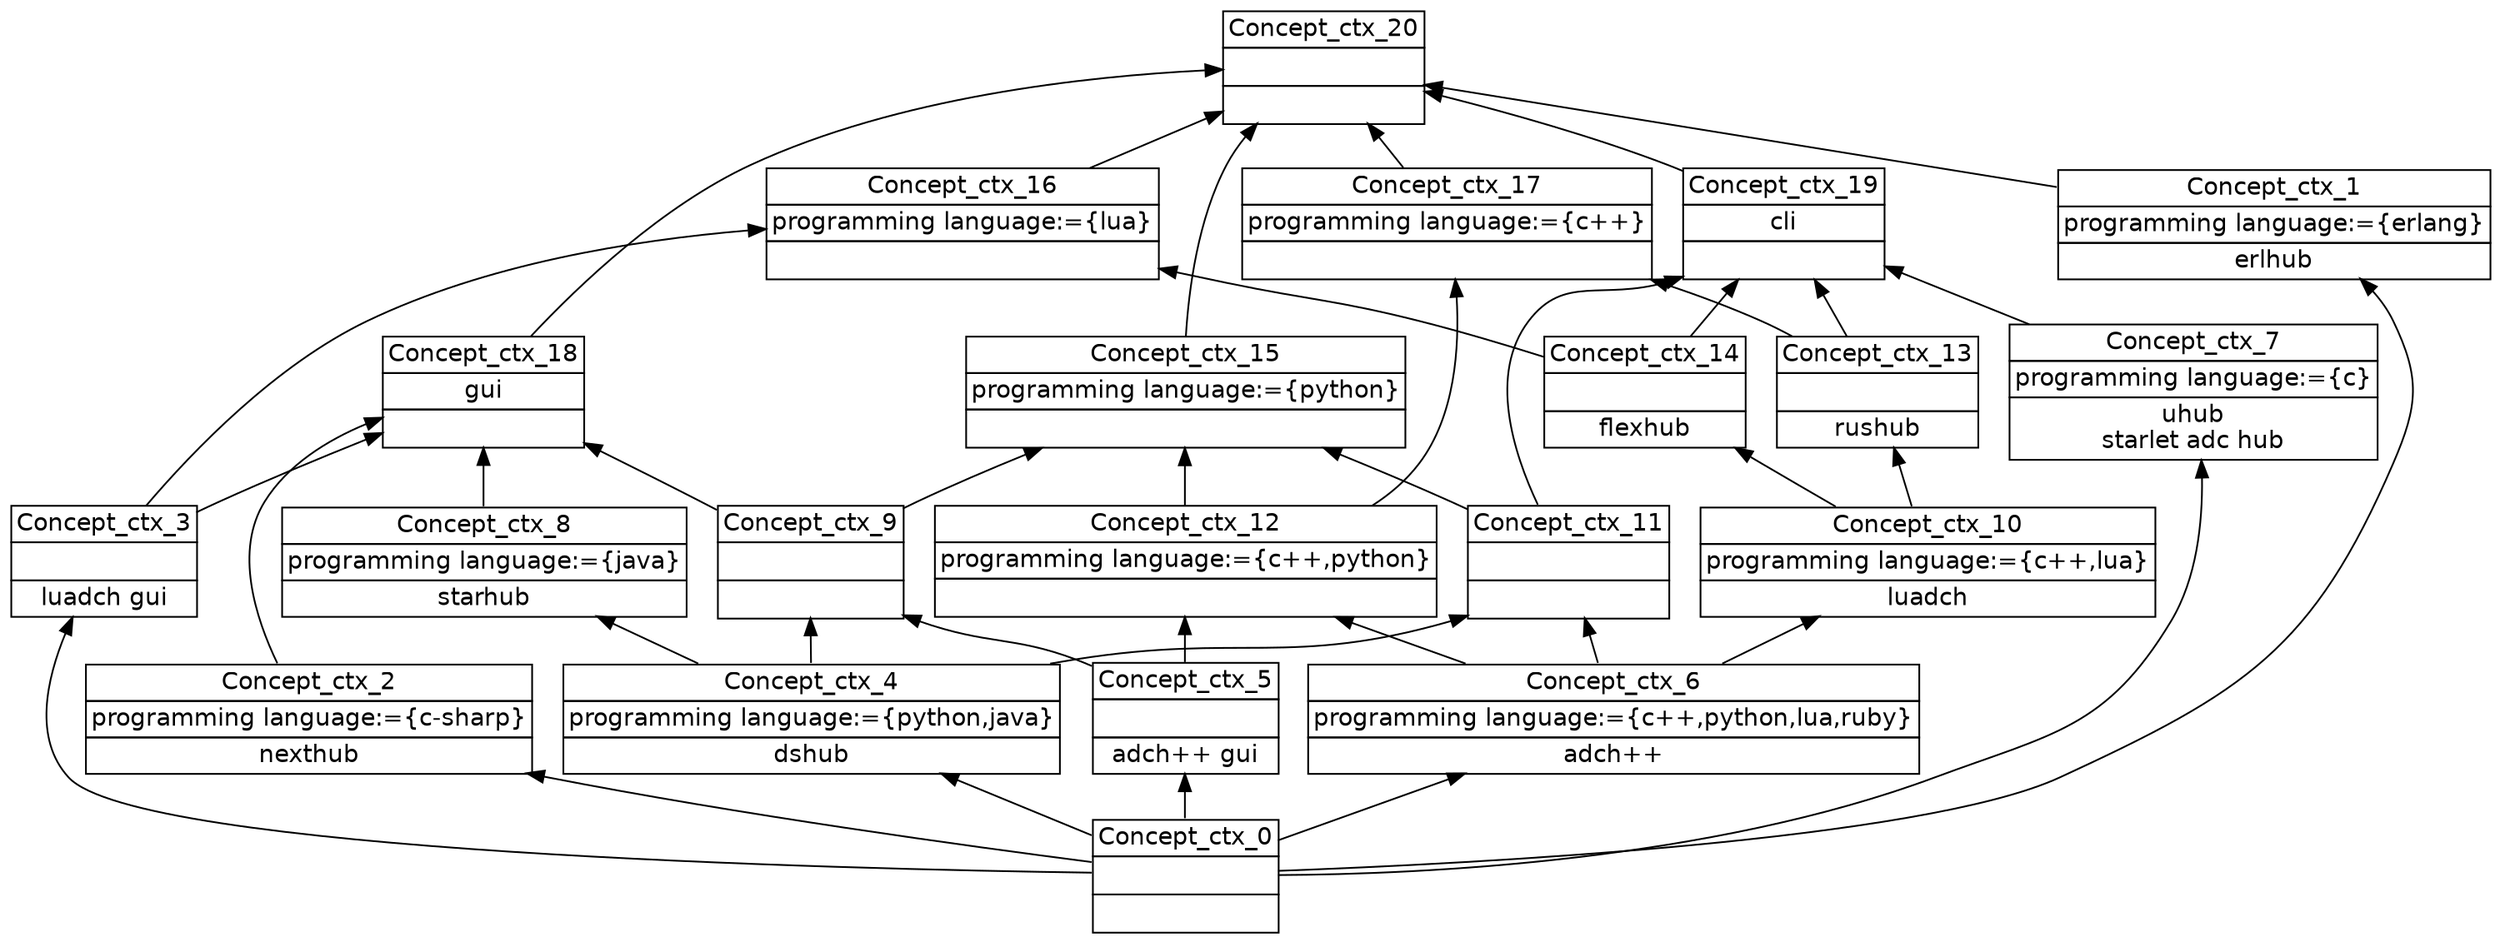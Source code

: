 digraph G { 
	rankdir=BT;
	margin=0;
	node [margin="0.03,0.03",fontname="DejaVu Sans"];
	ranksep=0.3;
	nodesep=0.2;
//graph[label="name:ctx,concept number:21,object number:12,attribute number:13"
0 [shape=none,label=<<table border="0" cellborder="1" cellspacing="0" port="p"><tr><td>Concept_ctx_20</td></tr><tr><td><br/></td></tr><tr><td><br/></td></tr></table>>];
1 [shape=none,label=<<table border="0" cellborder="1" cellspacing="0" port="p"><tr><td>Concept_ctx_18</td></tr><tr><td>gui<br/></td></tr><tr><td><br/></td></tr></table>>];
2 [shape=none,label=<<table border="0" cellborder="1" cellspacing="0" port="p"><tr><td>Concept_ctx_4</td></tr><tr><td>programming language:={python,java}<br/></td></tr><tr><td>dshub<br/></td></tr></table>>];
3 [shape=none,label=<<table border="0" cellborder="1" cellspacing="0" port="p"><tr><td>Concept_ctx_19</td></tr><tr><td>cli<br/></td></tr><tr><td><br/></td></tr></table>>];
4 [shape=none,label=<<table border="0" cellborder="1" cellspacing="0" port="p"><tr><td>Concept_ctx_0</td></tr><tr><td><br/></td></tr><tr><td><br/></td></tr></table>>];
5 [shape=none,label=<<table border="0" cellborder="1" cellspacing="0" port="p"><tr><td>Concept_ctx_13</td></tr><tr><td><br/></td></tr><tr><td>rushub<br/></td></tr></table>>];
6 [shape=none,label=<<table border="0" cellborder="1" cellspacing="0" port="p"><tr><td>Concept_ctx_5</td></tr><tr><td><br/></td></tr><tr><td>adch++ gui<br/></td></tr></table>>];
7 [shape=none,label=<<table border="0" cellborder="1" cellspacing="0" port="p"><tr><td>Concept_ctx_17</td></tr><tr><td>programming language:={c++}<br/></td></tr><tr><td><br/></td></tr></table>>];
8 [shape=none,label=<<table border="0" cellborder="1" cellspacing="0" port="p"><tr><td>Concept_ctx_7</td></tr><tr><td>programming language:={c}<br/></td></tr><tr><td>uhub<br/>starlet adc hub<br/></td></tr></table>>];
9 [shape=none,label=<<table border="0" cellborder="1" cellspacing="0" port="p"><tr><td>Concept_ctx_8</td></tr><tr><td>programming language:={java}<br/></td></tr><tr><td>starhub<br/></td></tr></table>>];
10 [shape=none,label=<<table border="0" cellborder="1" cellspacing="0" port="p"><tr><td>Concept_ctx_2</td></tr><tr><td>programming language:={c-sharp}<br/></td></tr><tr><td>nexthub<br/></td></tr></table>>];
11 [shape=none,label=<<table border="0" cellborder="1" cellspacing="0" port="p"><tr><td>Concept_ctx_10</td></tr><tr><td>programming language:={c++,lua}<br/></td></tr><tr><td>luadch<br/></td></tr></table>>];
12 [shape=none,label=<<table border="0" cellborder="1" cellspacing="0" port="p"><tr><td>Concept_ctx_14</td></tr><tr><td><br/></td></tr><tr><td>flexhub<br/></td></tr></table>>];
13 [shape=none,label=<<table border="0" cellborder="1" cellspacing="0" port="p"><tr><td>Concept_ctx_3</td></tr><tr><td><br/></td></tr><tr><td>luadch gui<br/></td></tr></table>>];
14 [shape=none,label=<<table border="0" cellborder="1" cellspacing="0" port="p"><tr><td>Concept_ctx_16</td></tr><tr><td>programming language:={lua}<br/></td></tr><tr><td><br/></td></tr></table>>];
15 [shape=none,label=<<table border="0" cellborder="1" cellspacing="0" port="p"><tr><td>Concept_ctx_1</td></tr><tr><td>programming language:={erlang}<br/></td></tr><tr><td>erlhub<br/></td></tr></table>>];
16 [shape=none,label=<<table border="0" cellborder="1" cellspacing="0" port="p"><tr><td>Concept_ctx_6</td></tr><tr><td>programming language:={c++,python,lua,ruby}<br/></td></tr><tr><td>adch++<br/></td></tr></table>>];
17 [shape=none,label=<<table border="0" cellborder="1" cellspacing="0" port="p"><tr><td>Concept_ctx_11</td></tr><tr><td><br/></td></tr><tr><td><br/></td></tr></table>>];
18 [shape=none,label=<<table border="0" cellborder="1" cellspacing="0" port="p"><tr><td>Concept_ctx_12</td></tr><tr><td>programming language:={c++,python}<br/></td></tr><tr><td><br/></td></tr></table>>];
19 [shape=none,label=<<table border="0" cellborder="1" cellspacing="0" port="p"><tr><td>Concept_ctx_9</td></tr><tr><td><br/></td></tr><tr><td><br/></td></tr></table>>];
20 [shape=none,label=<<table border="0" cellborder="1" cellspacing="0" port="p"><tr><td>Concept_ctx_15</td></tr><tr><td>programming language:={python}<br/></td></tr><tr><td><br/></td></tr></table>>];
	3:p -> 0:p
	7:p -> 0:p
	15:p -> 0:p
	14:p -> 0:p
	1:p -> 0:p
	20:p -> 0:p
	10:p -> 1:p
	13:p -> 1:p
	19:p -> 1:p
	9:p -> 1:p
	4:p -> 2:p
	17:p -> 3:p
	8:p -> 3:p
	5:p -> 3:p
	12:p -> 3:p
	11:p -> 5:p
	4:p -> 6:p
	5:p -> 7:p
	18:p -> 7:p
	4:p -> 8:p
	2:p -> 9:p
	4:p -> 10:p
	16:p -> 11:p
	11:p -> 12:p
	4:p -> 13:p
	12:p -> 14:p
	13:p -> 14:p
	4:p -> 15:p
	4:p -> 16:p
	16:p -> 17:p
	2:p -> 17:p
	16:p -> 18:p
	6:p -> 18:p
	6:p -> 19:p
	2:p -> 19:p
	17:p -> 20:p
	19:p -> 20:p
	18:p -> 20:p
}